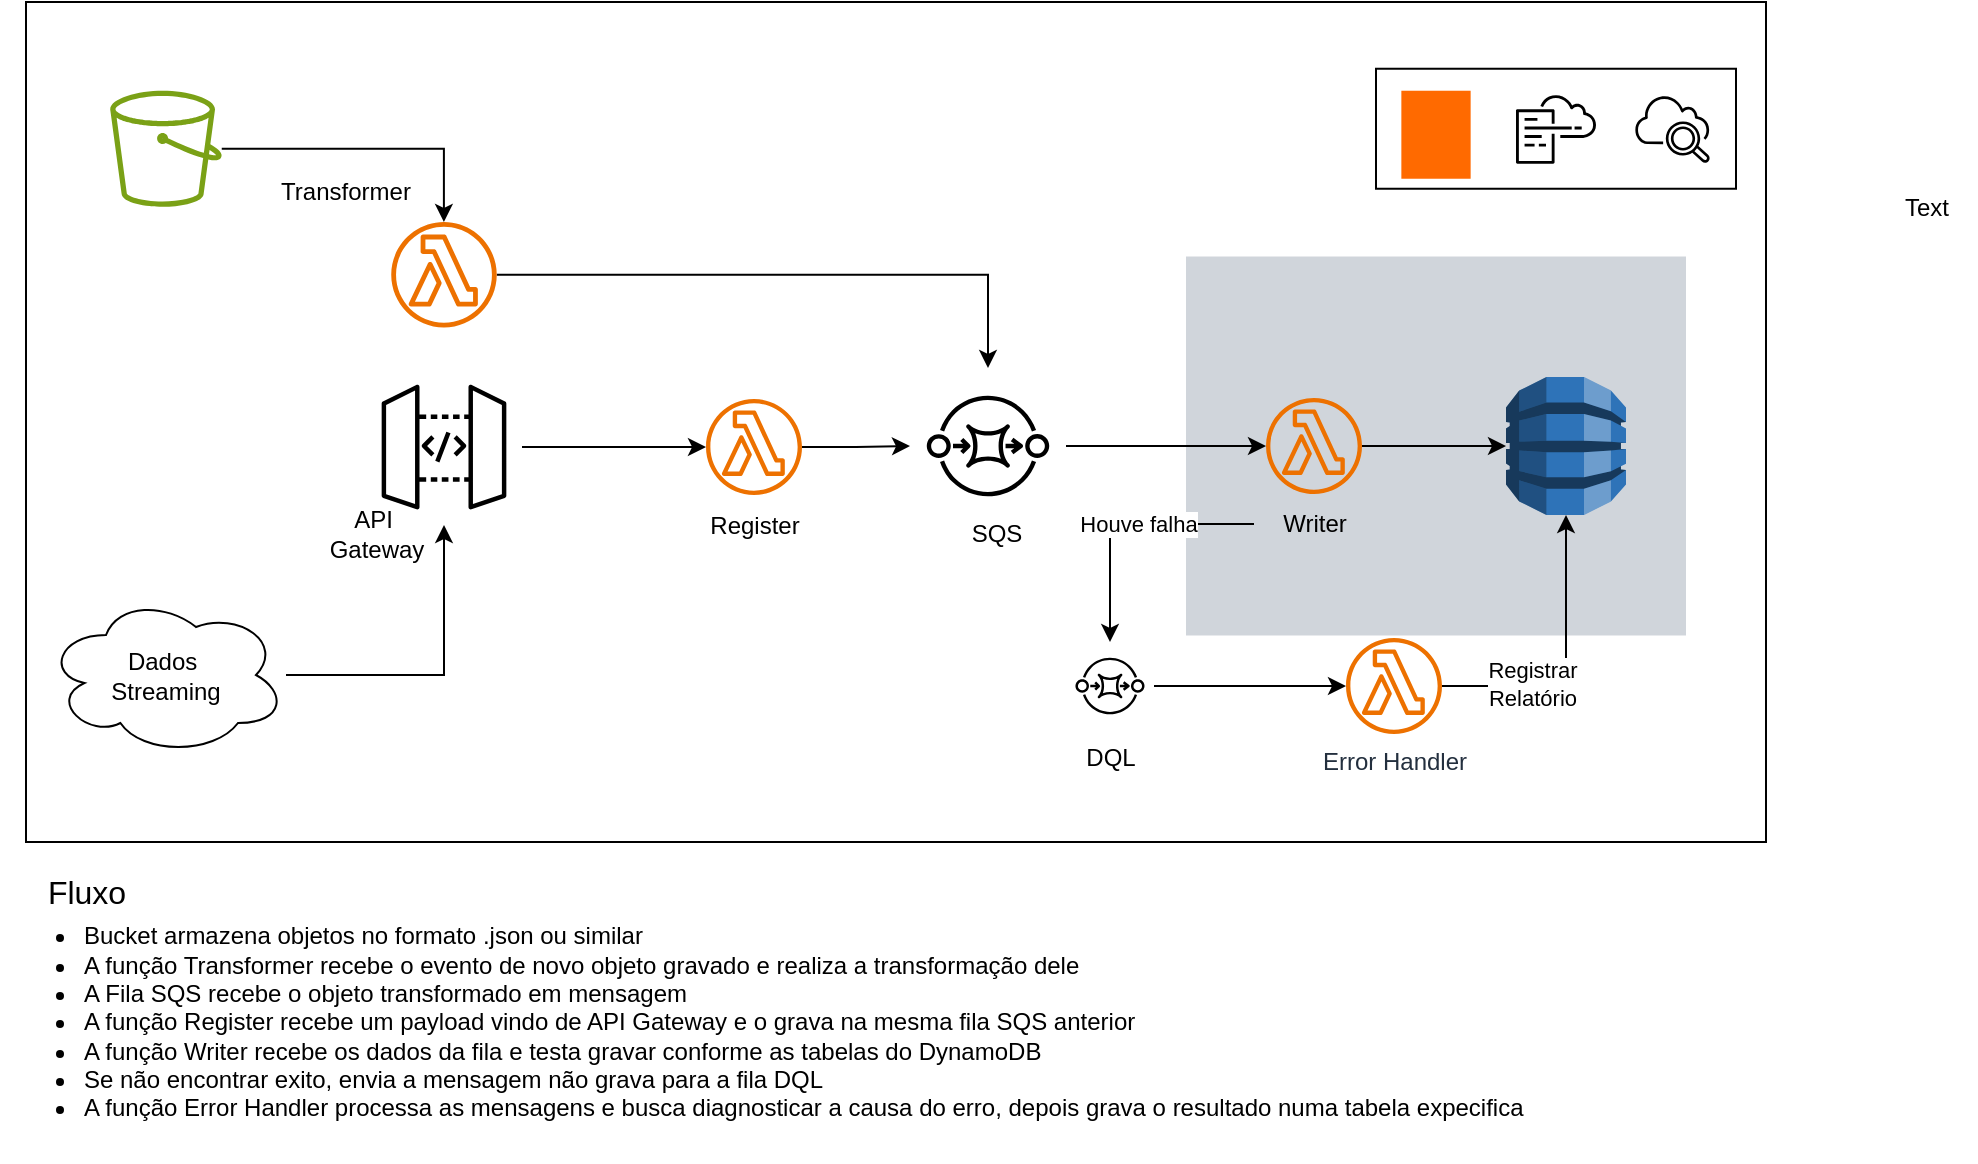 <mxfile version="28.1.0">
  <diagram name="Página-1" id="QajRzaFL-NLi7Gwja7vL">
    <mxGraphModel dx="992" dy="535" grid="1" gridSize="10" guides="1" tooltips="1" connect="1" arrows="1" fold="1" page="1" pageScale="1" pageWidth="827" pageHeight="1169" math="0" shadow="0">
      <root>
        <mxCell id="0" />
        <mxCell id="1" parent="0" />
        <mxCell id="I1FAZgchKAetT9O_WyYp-1" value="" style="rounded=0;whiteSpace=wrap;html=1;fillColor=none;" parent="1" vertex="1">
          <mxGeometry x="60" y="520" width="870" height="420" as="geometry" />
        </mxCell>
        <mxCell id="I1FAZgchKAetT9O_WyYp-2" value="" style="rounded=0;whiteSpace=wrap;html=1;fillColor=none;" parent="1" vertex="1">
          <mxGeometry x="735" y="553.37" width="180" height="60" as="geometry" />
        </mxCell>
        <mxCell id="-MUNUMHjovG54EuxszGH-2" style="edgeStyle=orthogonalEdgeStyle;rounded=0;orthogonalLoop=1;jettySize=auto;html=1;" parent="1" source="nsRHjqSwHCmtydrMpkoe-1" target="nsRHjqSwHCmtydrMpkoe-11" edge="1">
          <mxGeometry relative="1" as="geometry" />
        </mxCell>
        <mxCell id="nsRHjqSwHCmtydrMpkoe-1" value="" style="sketch=0;points=[[0,0,0],[0.25,0,0],[0.5,0,0],[0.75,0,0],[1,0,0],[0,1,0],[0.25,1,0],[0.5,1,0],[0.75,1,0],[1,1,0],[0,0.25,0],[0,0.5,0],[0,0.75,0],[1,0.25,0],[1,0.5,0],[1,0.75,0]];outlineConnect=0;dashed=0;verticalLabelPosition=bottom;verticalAlign=top;align=center;html=1;fontSize=12;fontStyle=0;aspect=fixed;shape=mxgraph.aws4.resourceIcon;resIcon=mxgraph.aws4.api_gateway;" parent="1" vertex="1">
          <mxGeometry x="230" y="703.5" width="78" height="78" as="geometry" />
        </mxCell>
        <mxCell id="nsRHjqSwHCmtydrMpkoe-2" value="&lt;div&gt;API&amp;nbsp;&lt;/div&gt;&lt;div&gt;Gateway&lt;/div&gt;" style="text;html=1;align=center;verticalAlign=middle;resizable=0;points=[];autosize=1;strokeColor=none;fillColor=none;" parent="1" vertex="1">
          <mxGeometry x="200" y="766" width="70" height="40" as="geometry" />
        </mxCell>
        <mxCell id="nsRHjqSwHCmtydrMpkoe-12" value="Register" style="text;html=1;align=center;verticalAlign=middle;resizable=0;points=[];autosize=1;strokeColor=none;fillColor=none;" parent="1" vertex="1">
          <mxGeometry x="389" y="766.5" width="70" height="30" as="geometry" />
        </mxCell>
        <mxCell id="FRCylCwCFbOvexBoIbVf-19" style="edgeStyle=orthogonalEdgeStyle;rounded=0;orthogonalLoop=1;jettySize=auto;html=1;" parent="1" source="nsRHjqSwHCmtydrMpkoe-11" target="bxDiHAAbnMYEJxM6YMKJ-7" edge="1">
          <mxGeometry relative="1" as="geometry" />
        </mxCell>
        <mxCell id="nsRHjqSwHCmtydrMpkoe-11" value="" style="sketch=0;outlineConnect=0;fontColor=#232F3E;gradientColor=none;fillColor=#ED7100;strokeColor=none;dashed=0;verticalLabelPosition=bottom;verticalAlign=top;align=center;html=1;fontSize=12;fontStyle=0;aspect=fixed;pointerEvents=1;shape=mxgraph.aws4.lambda_function;" parent="1" vertex="1">
          <mxGeometry x="400" y="718.5" width="48" height="48" as="geometry" />
        </mxCell>
        <mxCell id="XVp57DwJdD9aT9oTTaYd-12" value="" style="rounded=0;whiteSpace=wrap;html=1;fillColor=#647687;fontColor=#ffffff;strokeColor=none;opacity=30;" parent="1" vertex="1">
          <mxGeometry x="640" y="647.25" width="250" height="189.5" as="geometry" />
        </mxCell>
        <mxCell id="5WXB7JSNYIkjzYqfgSPr-3" style="edgeStyle=orthogonalEdgeStyle;rounded=0;orthogonalLoop=1;jettySize=auto;html=1;" parent="1" source="bxDiHAAbnMYEJxM6YMKJ-7" target="FRCylCwCFbOvexBoIbVf-8" edge="1">
          <mxGeometry relative="1" as="geometry" />
        </mxCell>
        <mxCell id="bxDiHAAbnMYEJxM6YMKJ-7" value="" style="sketch=0;points=[[0,0,0],[0.25,0,0],[0.5,0,0],[0.75,0,0],[1,0,0],[0,1,0],[0.25,1,0],[0.5,1,0],[0.75,1,0],[1,1,0],[0,0.25,0],[0,0.5,0],[0,0.75,0],[1,0.25,0],[1,0.5,0],[1,0.75,0]];outlineConnect=0;dashed=0;verticalLabelPosition=bottom;verticalAlign=top;align=center;html=1;fontSize=12;fontStyle=0;aspect=fixed;shape=mxgraph.aws4.resourceIcon;resIcon=mxgraph.aws4.sqs;fillColor=none;" parent="1" vertex="1">
          <mxGeometry x="502" y="703" width="78" height="78" as="geometry" />
        </mxCell>
        <mxCell id="bxDiHAAbnMYEJxM6YMKJ-10" value="SQS" style="text;html=1;align=center;verticalAlign=middle;resizable=0;points=[];autosize=1;strokeColor=none;fillColor=none;" parent="1" vertex="1">
          <mxGeometry x="520" y="771" width="50" height="30" as="geometry" />
        </mxCell>
        <mxCell id="z12atYb5-pMm3GN0Tngy-2" style="edgeStyle=orthogonalEdgeStyle;rounded=0;orthogonalLoop=1;jettySize=auto;html=1;" parent="1" source="FRCylCwCFbOvexBoIbVf-8" target="z12atYb5-pMm3GN0Tngy-1" edge="1">
          <mxGeometry relative="1" as="geometry" />
        </mxCell>
        <mxCell id="FRCylCwCFbOvexBoIbVf-8" value="" style="sketch=0;outlineConnect=0;fontColor=#232F3E;gradientColor=none;fillColor=#ED7100;strokeColor=none;dashed=0;verticalLabelPosition=bottom;verticalAlign=top;align=center;html=1;fontSize=12;fontStyle=0;aspect=fixed;pointerEvents=1;shape=mxgraph.aws4.lambda_function;" parent="1" vertex="1">
          <mxGeometry x="680" y="718" width="48" height="48" as="geometry" />
        </mxCell>
        <mxCell id="7xlVcMKwOaf8gBqmTVXv-3" style="edgeStyle=orthogonalEdgeStyle;rounded=0;orthogonalLoop=1;jettySize=auto;html=1;" parent="1" source="XVp57DwJdD9aT9oTTaYd-11" target="7xlVcMKwOaf8gBqmTVXv-1" edge="1">
          <mxGeometry relative="1" as="geometry" />
        </mxCell>
        <mxCell id="7xlVcMKwOaf8gBqmTVXv-4" value="Houve falha" style="edgeLabel;html=1;align=center;verticalAlign=middle;resizable=0;points=[];" parent="7xlVcMKwOaf8gBqmTVXv-3" vertex="1" connectable="0">
          <mxGeometry x="-0.116" relative="1" as="geometry">
            <mxPoint as="offset" />
          </mxGeometry>
        </mxCell>
        <mxCell id="XVp57DwJdD9aT9oTTaYd-11" value="Writer" style="text;html=1;align=center;verticalAlign=middle;resizable=0;points=[];autosize=1;strokeColor=none;fillColor=none;" parent="1" vertex="1">
          <mxGeometry x="674" y="766" width="60" height="30" as="geometry" />
        </mxCell>
        <mxCell id="z12atYb5-pMm3GN0Tngy-1" value="" style="outlineConnect=0;dashed=0;verticalLabelPosition=bottom;verticalAlign=top;align=center;html=1;shape=mxgraph.aws3.dynamo_db;fillColor=#2E73B8;gradientColor=none;" parent="1" vertex="1">
          <mxGeometry x="800" y="707.5" width="60" height="69" as="geometry" />
        </mxCell>
        <mxCell id="78sN_fHnttlK5tCgcDlP-1" value="" style="sketch=0;points=[[0,0,0],[0.25,0,0],[0.5,0,0],[0.75,0,0],[1,0,0],[0,1,0],[0.25,1,0],[0.5,1,0],[0.75,1,0],[1,1,0],[0,0.25,0],[0,0.5,0],[0,0.75,0],[1,0.25,0],[1,0.5,0],[1,0.75,0]];points=[[0,0,0],[0.25,0,0],[0.5,0,0],[0.75,0,0],[1,0,0],[0,1,0],[0.25,1,0],[0.5,1,0],[0.75,1,0],[1,1,0],[0,0.25,0],[0,0.5,0],[0,0.75,0],[1,0.25,0],[1,0.5,0],[1,0.75,0]];outlineConnect=0;dashed=0;verticalLabelPosition=bottom;verticalAlign=top;align=center;html=1;fontSize=12;fontStyle=0;aspect=fixed;shape=mxgraph.aws4.resourceIcon;resIcon=mxgraph.aws4.cloudwatch_2;fillColor=none;" parent="1" vertex="1">
          <mxGeometry x="860" y="559.99" width="46.75" height="46.75" as="geometry" />
        </mxCell>
        <mxCell id="I1FAZgchKAetT9O_WyYp-3" value="" style="sketch=0;points=[[0,0,0],[0.25,0,0],[0.5,0,0],[0.75,0,0],[1,0,0],[0,1,0],[0.25,1,0],[0.5,1,0],[0.75,1,0],[1,1,0],[0,0.25,0],[0,0.5,0],[0,0.75,0],[1,0.25,0],[1,0.5,0],[1,0.75,0]];points=[[0,0,0],[0.25,0,0],[0.5,0,0],[0.75,0,0],[1,0,0],[0,1,0],[0.25,1,0],[0.5,1,0],[0.75,1,0],[1,1,0],[0,0.25,0],[0,0.5,0],[0,0.75,0],[1,0.25,0],[1,0.5,0],[1,0.75,0]];outlineConnect=0;fillColor=none;dashed=0;verticalLabelPosition=bottom;verticalAlign=top;align=center;html=1;fontSize=12;fontStyle=0;aspect=fixed;shape=mxgraph.aws4.resourceIcon;resIcon=mxgraph.aws4.cloudformation;" parent="1" vertex="1">
          <mxGeometry x="800" y="558.37" width="50" height="50" as="geometry" />
        </mxCell>
        <mxCell id="I1FAZgchKAetT9O_WyYp-5" value="" style="points=[];aspect=fixed;html=1;align=center;shadow=0;dashed=0;fillColor=#FF6A00;strokeColor=none;shape=mxgraph.alibaba_cloud.codepipeline;" parent="1" vertex="1">
          <mxGeometry x="747.68" y="564.37" width="34.64" height="44" as="geometry" />
        </mxCell>
        <mxCell id="-BNhP1fGJ1MUT4oO9voD-1" style="edgeStyle=orthogonalEdgeStyle;rounded=0;orthogonalLoop=1;jettySize=auto;html=1;" edge="1" parent="1" source="5WXB7JSNYIkjzYqfgSPr-2" target="bxDiHAAbnMYEJxM6YMKJ-7">
          <mxGeometry relative="1" as="geometry" />
        </mxCell>
        <mxCell id="5WXB7JSNYIkjzYqfgSPr-2" value="" style="sketch=0;outlineConnect=0;fontColor=#232F3E;gradientColor=none;fillColor=#ED7100;strokeColor=none;dashed=0;verticalLabelPosition=bottom;verticalAlign=top;align=center;html=1;fontSize=12;fontStyle=0;aspect=fixed;pointerEvents=1;shape=mxgraph.aws4.lambda_function;" parent="1" vertex="1">
          <mxGeometry x="242.62" y="630" width="52.75" height="52.75" as="geometry" />
        </mxCell>
        <mxCell id="5WXB7JSNYIkjzYqfgSPr-6" style="edgeStyle=orthogonalEdgeStyle;rounded=0;orthogonalLoop=1;jettySize=auto;html=1;" parent="1" source="5WXB7JSNYIkjzYqfgSPr-4" target="nsRHjqSwHCmtydrMpkoe-1" edge="1">
          <mxGeometry relative="1" as="geometry" />
        </mxCell>
        <mxCell id="5WXB7JSNYIkjzYqfgSPr-4" value="Dados&amp;nbsp;&lt;div&gt;Streaming&lt;/div&gt;" style="ellipse;shape=cloud;whiteSpace=wrap;html=1;" parent="1" vertex="1">
          <mxGeometry x="70" y="816.5" width="120" height="80" as="geometry" />
        </mxCell>
        <mxCell id="5WXB7JSNYIkjzYqfgSPr-9" style="edgeStyle=orthogonalEdgeStyle;rounded=0;orthogonalLoop=1;jettySize=auto;html=1;" parent="1" source="5WXB7JSNYIkjzYqfgSPr-8" target="5WXB7JSNYIkjzYqfgSPr-2" edge="1">
          <mxGeometry relative="1" as="geometry" />
        </mxCell>
        <mxCell id="5WXB7JSNYIkjzYqfgSPr-8" value="" style="sketch=0;outlineConnect=0;fontColor=#232F3E;gradientColor=none;fillColor=light-dark(#7AA116,#FFFFFF);strokeColor=none;dashed=0;verticalLabelPosition=bottom;verticalAlign=top;align=center;html=1;fontSize=12;fontStyle=0;aspect=fixed;pointerEvents=1;shape=mxgraph.aws4.bucket;" parent="1" vertex="1">
          <mxGeometry x="102.11" y="564.37" width="55.77" height="58" as="geometry" />
        </mxCell>
        <mxCell id="5WXB7JSNYIkjzYqfgSPr-10" value="Transformer" style="text;html=1;align=center;verticalAlign=middle;whiteSpace=wrap;rounded=0;" parent="1" vertex="1">
          <mxGeometry x="190" y="600" width="60" height="30" as="geometry" />
        </mxCell>
        <mxCell id="7xlVcMKwOaf8gBqmTVXv-7" style="edgeStyle=orthogonalEdgeStyle;rounded=0;orthogonalLoop=1;jettySize=auto;html=1;" parent="1" source="7xlVcMKwOaf8gBqmTVXv-1" target="7xlVcMKwOaf8gBqmTVXv-6" edge="1">
          <mxGeometry relative="1" as="geometry" />
        </mxCell>
        <mxCell id="7xlVcMKwOaf8gBqmTVXv-1" value="DQL" style="sketch=0;points=[[0,0,0],[0.25,0,0],[0.5,0,0],[0.75,0,0],[1,0,0],[0,1,0],[0.25,1,0],[0.5,1,0],[0.75,1,0],[1,1,0],[0,0.25,0],[0,0.5,0],[0,0.75,0],[1,0.25,0],[1,0.5,0],[1,0.75,0]];outlineConnect=0;dashed=0;verticalLabelPosition=bottom;verticalAlign=top;align=center;html=1;fontSize=12;fontStyle=0;aspect=fixed;shape=mxgraph.aws4.resourceIcon;resIcon=mxgraph.aws4.sqs;fillColor=none;" parent="1" vertex="1">
          <mxGeometry x="580" y="840" width="44" height="44" as="geometry" />
        </mxCell>
        <mxCell id="7xlVcMKwOaf8gBqmTVXv-11" style="edgeStyle=orthogonalEdgeStyle;rounded=0;orthogonalLoop=1;jettySize=auto;html=1;" parent="1" source="7xlVcMKwOaf8gBqmTVXv-6" target="z12atYb5-pMm3GN0Tngy-1" edge="1">
          <mxGeometry relative="1" as="geometry" />
        </mxCell>
        <mxCell id="7xlVcMKwOaf8gBqmTVXv-12" value="Registrar&lt;div&gt;Relatório&lt;/div&gt;" style="edgeLabel;html=1;align=center;verticalAlign=middle;resizable=0;points=[];" parent="7xlVcMKwOaf8gBqmTVXv-11" vertex="1" connectable="0">
          <mxGeometry x="-0.396" y="1" relative="1" as="geometry">
            <mxPoint as="offset" />
          </mxGeometry>
        </mxCell>
        <mxCell id="7xlVcMKwOaf8gBqmTVXv-6" value="Error Handler" style="sketch=0;outlineConnect=0;fontColor=#232F3E;gradientColor=none;fillColor=#ED7100;strokeColor=none;dashed=0;verticalLabelPosition=bottom;verticalAlign=top;align=center;html=1;fontSize=12;fontStyle=0;aspect=fixed;pointerEvents=1;shape=mxgraph.aws4.lambda_function;" parent="1" vertex="1">
          <mxGeometry x="720.0" y="838" width="48" height="48" as="geometry" />
        </mxCell>
        <mxCell id="-BNhP1fGJ1MUT4oO9voD-2" value="Text" style="text;html=1;align=center;verticalAlign=middle;resizable=0;points=[];autosize=1;strokeColor=none;fillColor=none;" vertex="1" parent="1">
          <mxGeometry x="985" y="608" width="50" height="30" as="geometry" />
        </mxCell>
        <mxCell id="-BNhP1fGJ1MUT4oO9voD-5" value="&lt;font style=&quot;font-size: 16px;&quot;&gt;Fluxo&lt;/font&gt;" style="text;html=1;align=center;verticalAlign=middle;resizable=0;points=[];autosize=1;strokeColor=none;fillColor=none;" vertex="1" parent="1">
          <mxGeometry x="60" y="950" width="60" height="30" as="geometry" />
        </mxCell>
        <mxCell id="-BNhP1fGJ1MUT4oO9voD-6" value="&lt;ul&gt;&lt;li&gt;&lt;span style=&quot;background-color: transparent; color: light-dark(rgb(0, 0, 0), rgb(255, 255, 255));&quot;&gt;Bucket armazena objetos no formato .json ou similar&lt;/span&gt;&lt;/li&gt;&lt;li&gt;&lt;span style=&quot;background-color: transparent; color: light-dark(rgb(0, 0, 0), rgb(255, 255, 255));&quot;&gt;A função Transformer recebe o evento de novo objeto gravado e realiza a transformação dele&lt;/span&gt;&lt;/li&gt;&lt;li&gt;A Fila SQS recebe o objeto transformado em mensagem&lt;/li&gt;&lt;li&gt;A função Register recebe um payload vindo de API Gateway e o grava na mesma fila SQS anterior&lt;/li&gt;&lt;li&gt;A função Writer recebe os dados da fila e testa gravar conforme as tabelas do DynamoDB&lt;/li&gt;&lt;li&gt;Se não encontrar exito, envia a mensagem não grava para a fila DQL&lt;/li&gt;&lt;li&gt;A função Error Handler processa as mensagens e busca diagnosticar a causa do erro, depois grava o resultado numa tabela expecifica&lt;/li&gt;&lt;/ul&gt;" style="text;html=1;align=left;verticalAlign=middle;resizable=0;points=[];autosize=1;strokeColor=none;fillColor=none;" vertex="1" parent="1">
          <mxGeometry x="47" y="960" width="780" height="140" as="geometry" />
        </mxCell>
      </root>
    </mxGraphModel>
  </diagram>
</mxfile>
